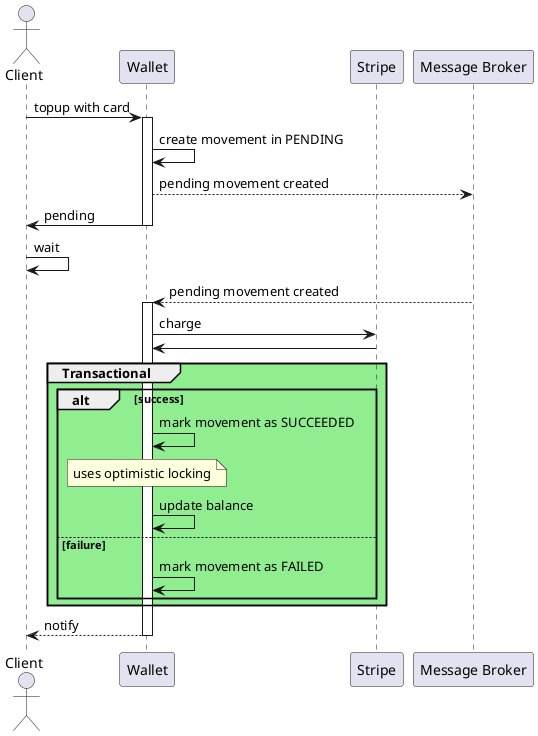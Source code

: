 @startuml

actor Client as c
participant Wallet as w
participant Stripe as s
participant "Message Broker" as mb

c->w: topup with card
activate w
w->w: create movement in PENDING

w-->mb: pending movement created
w->c: pending
deactivate w
c->c: wait
mb-->w: pending movement created
activate w
w->s: charge
s->w:
group #LightGreen Transactional
alt success
w->w: mark movement as SUCCEEDED
note over w: uses optimistic locking
w->w: update balance
else failure
w->w: mark movement as FAILED
end
end
w-->c: notify
deactivate w
@enduml